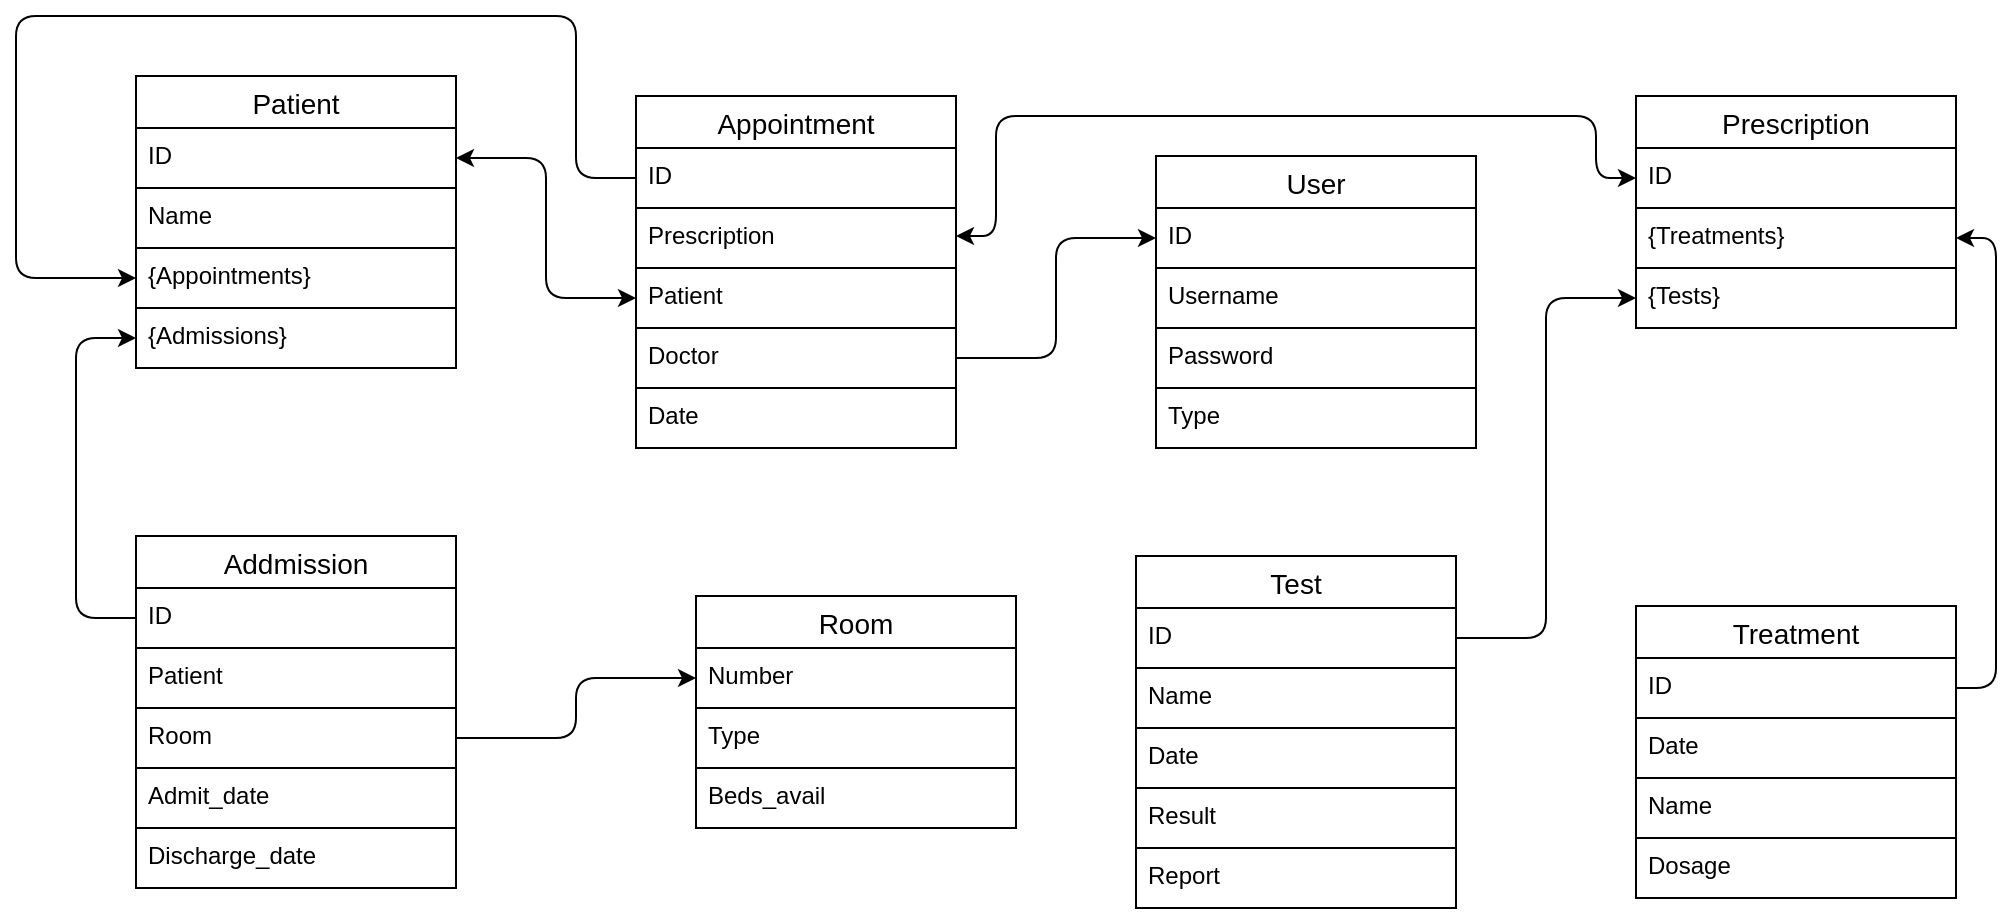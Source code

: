 <mxfile version="20.8.10" type="device"><diagram id="R2lEEEUBdFMjLlhIrx00" name="Page-1"><mxGraphModel dx="1195" dy="591" grid="1" gridSize="10" guides="1" tooltips="1" connect="1" arrows="1" fold="1" page="1" pageScale="1" pageWidth="850" pageHeight="1100" math="0" shadow="0" extFonts="Permanent Marker^https://fonts.googleapis.com/css?family=Permanent+Marker"><root><mxCell id="0"/><mxCell id="1" parent="0"/><mxCell id="oKAebkdBzKPFirqckIqB-1" value="Patient" style="swimlane;fontStyle=0;childLayout=stackLayout;horizontal=1;startSize=26;horizontalStack=0;resizeParent=1;resizeParentMax=0;resizeLast=0;collapsible=1;marginBottom=0;align=center;fontSize=14;" vertex="1" parent="1"><mxGeometry x="110" y="80" width="160" height="146" as="geometry"/></mxCell><mxCell id="oKAebkdBzKPFirqckIqB-2" value="ID" style="text;strokeColor=default;fillColor=none;spacingLeft=4;spacingRight=4;overflow=hidden;rotatable=0;points=[[0,0.5],[1,0.5]];portConstraint=eastwest;fontSize=12;" vertex="1" parent="oKAebkdBzKPFirqckIqB-1"><mxGeometry y="26" width="160" height="30" as="geometry"/></mxCell><mxCell id="oKAebkdBzKPFirqckIqB-3" value="Name" style="text;strokeColor=default;fillColor=none;spacingLeft=4;spacingRight=4;overflow=hidden;rotatable=0;points=[[0,0.5],[1,0.5]];portConstraint=eastwest;fontSize=12;" vertex="1" parent="oKAebkdBzKPFirqckIqB-1"><mxGeometry y="56" width="160" height="30" as="geometry"/></mxCell><mxCell id="oKAebkdBzKPFirqckIqB-4" value="{Appointments}" style="text;strokeColor=default;fillColor=none;spacingLeft=4;spacingRight=4;overflow=hidden;rotatable=0;points=[[0,0.5],[1,0.5]];portConstraint=eastwest;fontSize=12;" vertex="1" parent="oKAebkdBzKPFirqckIqB-1"><mxGeometry y="86" width="160" height="30" as="geometry"/></mxCell><mxCell id="oKAebkdBzKPFirqckIqB-33" value="{Admissions}" style="text;strokeColor=default;fillColor=none;spacingLeft=4;spacingRight=4;overflow=hidden;rotatable=0;points=[[0,0.5],[1,0.5]];portConstraint=eastwest;fontSize=12;" vertex="1" parent="oKAebkdBzKPFirqckIqB-1"><mxGeometry y="116" width="160" height="30" as="geometry"/></mxCell><mxCell id="oKAebkdBzKPFirqckIqB-5" value="User" style="swimlane;fontStyle=0;childLayout=stackLayout;horizontal=1;startSize=26;horizontalStack=0;resizeParent=1;resizeParentMax=0;resizeLast=0;collapsible=1;marginBottom=0;align=center;fontSize=14;strokeColor=default;" vertex="1" parent="1"><mxGeometry x="620" y="120" width="160" height="146" as="geometry"/></mxCell><mxCell id="oKAebkdBzKPFirqckIqB-6" value="ID" style="text;strokeColor=default;fillColor=none;spacingLeft=4;spacingRight=4;overflow=hidden;rotatable=0;points=[[0,0.5],[1,0.5]];portConstraint=eastwest;fontSize=12;" vertex="1" parent="oKAebkdBzKPFirqckIqB-5"><mxGeometry y="26" width="160" height="30" as="geometry"/></mxCell><mxCell id="oKAebkdBzKPFirqckIqB-7" value="Username" style="text;strokeColor=default;fillColor=none;spacingLeft=4;spacingRight=4;overflow=hidden;rotatable=0;points=[[0,0.5],[1,0.5]];portConstraint=eastwest;fontSize=12;" vertex="1" parent="oKAebkdBzKPFirqckIqB-5"><mxGeometry y="56" width="160" height="30" as="geometry"/></mxCell><mxCell id="oKAebkdBzKPFirqckIqB-8" value="Password" style="text;strokeColor=default;fillColor=none;spacingLeft=4;spacingRight=4;overflow=hidden;rotatable=0;points=[[0,0.5],[1,0.5]];portConstraint=eastwest;fontSize=12;" vertex="1" parent="oKAebkdBzKPFirqckIqB-5"><mxGeometry y="86" width="160" height="30" as="geometry"/></mxCell><mxCell id="oKAebkdBzKPFirqckIqB-36" value="Type" style="text;strokeColor=default;fillColor=none;spacingLeft=4;spacingRight=4;overflow=hidden;rotatable=0;points=[[0,0.5],[1,0.5]];portConstraint=eastwest;fontSize=12;" vertex="1" parent="oKAebkdBzKPFirqckIqB-5"><mxGeometry y="116" width="160" height="30" as="geometry"/></mxCell><mxCell id="oKAebkdBzKPFirqckIqB-9" value="Addmission" style="swimlane;fontStyle=0;childLayout=stackLayout;horizontal=1;startSize=26;horizontalStack=0;resizeParent=1;resizeParentMax=0;resizeLast=0;collapsible=1;marginBottom=0;align=center;fontSize=14;strokeColor=default;" vertex="1" parent="1"><mxGeometry x="110" y="310" width="160" height="176" as="geometry"/></mxCell><mxCell id="oKAebkdBzKPFirqckIqB-10" value="ID" style="text;strokeColor=default;fillColor=none;spacingLeft=4;spacingRight=4;overflow=hidden;rotatable=0;points=[[0,0.5],[1,0.5]];portConstraint=eastwest;fontSize=12;" vertex="1" parent="oKAebkdBzKPFirqckIqB-9"><mxGeometry y="26" width="160" height="30" as="geometry"/></mxCell><mxCell id="oKAebkdBzKPFirqckIqB-38" value="Patient" style="text;strokeColor=default;fillColor=none;spacingLeft=4;spacingRight=4;overflow=hidden;rotatable=0;points=[[0,0.5],[1,0.5]];portConstraint=eastwest;fontSize=12;" vertex="1" parent="oKAebkdBzKPFirqckIqB-9"><mxGeometry y="56" width="160" height="30" as="geometry"/></mxCell><mxCell id="oKAebkdBzKPFirqckIqB-11" value="Room" style="text;strokeColor=default;fillColor=none;spacingLeft=4;spacingRight=4;overflow=hidden;rotatable=0;points=[[0,0.5],[1,0.5]];portConstraint=eastwest;fontSize=12;" vertex="1" parent="oKAebkdBzKPFirqckIqB-9"><mxGeometry y="86" width="160" height="30" as="geometry"/></mxCell><mxCell id="oKAebkdBzKPFirqckIqB-12" value="Admit_date" style="text;strokeColor=default;fillColor=none;spacingLeft=4;spacingRight=4;overflow=hidden;rotatable=0;points=[[0,0.5],[1,0.5]];portConstraint=eastwest;fontSize=12;" vertex="1" parent="oKAebkdBzKPFirqckIqB-9"><mxGeometry y="116" width="160" height="30" as="geometry"/></mxCell><mxCell id="oKAebkdBzKPFirqckIqB-37" value="Discharge_date" style="text;strokeColor=default;fillColor=none;spacingLeft=4;spacingRight=4;overflow=hidden;rotatable=0;points=[[0,0.5],[1,0.5]];portConstraint=eastwest;fontSize=12;" vertex="1" parent="oKAebkdBzKPFirqckIqB-9"><mxGeometry y="146" width="160" height="30" as="geometry"/></mxCell><mxCell id="oKAebkdBzKPFirqckIqB-17" value="Test" style="swimlane;fontStyle=0;childLayout=stackLayout;horizontal=1;startSize=26;horizontalStack=0;resizeParent=1;resizeParentMax=0;resizeLast=0;collapsible=1;marginBottom=0;align=center;fontSize=14;strokeColor=default;" vertex="1" parent="1"><mxGeometry x="610" y="320" width="160" height="176" as="geometry"/></mxCell><mxCell id="oKAebkdBzKPFirqckIqB-18" value="ID" style="text;strokeColor=default;fillColor=none;spacingLeft=4;spacingRight=4;overflow=hidden;rotatable=0;points=[[0,0.5],[1,0.5]];portConstraint=eastwest;fontSize=12;" vertex="1" parent="oKAebkdBzKPFirqckIqB-17"><mxGeometry y="26" width="160" height="30" as="geometry"/></mxCell><mxCell id="oKAebkdBzKPFirqckIqB-19" value="Name" style="text;strokeColor=default;fillColor=none;spacingLeft=4;spacingRight=4;overflow=hidden;rotatable=0;points=[[0,0.5],[1,0.5]];portConstraint=eastwest;fontSize=12;" vertex="1" parent="oKAebkdBzKPFirqckIqB-17"><mxGeometry y="56" width="160" height="30" as="geometry"/></mxCell><mxCell id="oKAebkdBzKPFirqckIqB-47" value="Date" style="text;strokeColor=default;fillColor=none;spacingLeft=4;spacingRight=4;overflow=hidden;rotatable=0;points=[[0,0.5],[1,0.5]];portConstraint=eastwest;fontSize=12;" vertex="1" parent="oKAebkdBzKPFirqckIqB-17"><mxGeometry y="86" width="160" height="30" as="geometry"/></mxCell><mxCell id="oKAebkdBzKPFirqckIqB-20" value="Result" style="text;strokeColor=default;fillColor=none;spacingLeft=4;spacingRight=4;overflow=hidden;rotatable=0;points=[[0,0.5],[1,0.5]];portConstraint=eastwest;fontSize=12;" vertex="1" parent="oKAebkdBzKPFirqckIqB-17"><mxGeometry y="116" width="160" height="30" as="geometry"/></mxCell><mxCell id="oKAebkdBzKPFirqckIqB-39" value="Report" style="text;strokeColor=default;fillColor=none;spacingLeft=4;spacingRight=4;overflow=hidden;rotatable=0;points=[[0,0.5],[1,0.5]];portConstraint=eastwest;fontSize=12;" vertex="1" parent="oKAebkdBzKPFirqckIqB-17"><mxGeometry y="146" width="160" height="30" as="geometry"/></mxCell><mxCell id="oKAebkdBzKPFirqckIqB-21" value="Appointment" style="swimlane;fontStyle=0;childLayout=stackLayout;horizontal=1;startSize=26;horizontalStack=0;resizeParent=1;resizeParentMax=0;resizeLast=0;collapsible=1;marginBottom=0;align=center;fontSize=14;strokeColor=default;" vertex="1" parent="1"><mxGeometry x="360" y="90" width="160" height="176" as="geometry"/></mxCell><mxCell id="oKAebkdBzKPFirqckIqB-22" value="ID" style="text;strokeColor=default;fillColor=none;spacingLeft=4;spacingRight=4;overflow=hidden;rotatable=0;points=[[0,0.5],[1,0.5]];portConstraint=eastwest;fontSize=12;perimeterSpacing=0;" vertex="1" parent="oKAebkdBzKPFirqckIqB-21"><mxGeometry y="26" width="160" height="30" as="geometry"/></mxCell><mxCell id="oKAebkdBzKPFirqckIqB-24" value="Prescription" style="text;strokeColor=default;fillColor=none;spacingLeft=4;spacingRight=4;overflow=hidden;rotatable=0;points=[[0,0.5],[1,0.5]];portConstraint=eastwest;fontSize=12;" vertex="1" parent="oKAebkdBzKPFirqckIqB-21"><mxGeometry y="56" width="160" height="30" as="geometry"/></mxCell><mxCell id="oKAebkdBzKPFirqckIqB-23" value="Patient" style="text;strokeColor=default;fillColor=none;spacingLeft=4;spacingRight=4;overflow=hidden;rotatable=0;points=[[0,0.5],[1,0.5]];portConstraint=eastwest;fontSize=12;" vertex="1" parent="oKAebkdBzKPFirqckIqB-21"><mxGeometry y="86" width="160" height="30" as="geometry"/></mxCell><mxCell id="oKAebkdBzKPFirqckIqB-34" value="Doctor" style="text;strokeColor=default;fillColor=none;spacingLeft=4;spacingRight=4;overflow=hidden;rotatable=0;points=[[0,0.5],[1,0.5]];portConstraint=eastwest;fontSize=12;" vertex="1" parent="oKAebkdBzKPFirqckIqB-21"><mxGeometry y="116" width="160" height="30" as="geometry"/></mxCell><mxCell id="oKAebkdBzKPFirqckIqB-35" value="Date" style="text;strokeColor=default;fillColor=none;spacingLeft=4;spacingRight=4;overflow=hidden;rotatable=0;points=[[0,0.5],[1,0.5]];portConstraint=eastwest;fontSize=12;" vertex="1" parent="oKAebkdBzKPFirqckIqB-21"><mxGeometry y="146" width="160" height="30" as="geometry"/></mxCell><mxCell id="oKAebkdBzKPFirqckIqB-25" value="Prescription" style="swimlane;fontStyle=0;childLayout=stackLayout;horizontal=1;startSize=26;horizontalStack=0;resizeParent=1;resizeParentMax=0;resizeLast=0;collapsible=1;marginBottom=0;align=center;fontSize=14;strokeColor=default;" vertex="1" parent="1"><mxGeometry x="860" y="90" width="160" height="116" as="geometry"/></mxCell><mxCell id="oKAebkdBzKPFirqckIqB-26" value="ID" style="text;strokeColor=default;fillColor=none;spacingLeft=4;spacingRight=4;overflow=hidden;rotatable=0;points=[[0,0.5],[1,0.5]];portConstraint=eastwest;fontSize=12;" vertex="1" parent="oKAebkdBzKPFirqckIqB-25"><mxGeometry y="26" width="160" height="30" as="geometry"/></mxCell><mxCell id="oKAebkdBzKPFirqckIqB-27" value="{Treatments}" style="text;strokeColor=default;fillColor=none;spacingLeft=4;spacingRight=4;overflow=hidden;rotatable=0;points=[[0,0.5],[1,0.5]];portConstraint=eastwest;fontSize=12;" vertex="1" parent="oKAebkdBzKPFirqckIqB-25"><mxGeometry y="56" width="160" height="30" as="geometry"/></mxCell><mxCell id="oKAebkdBzKPFirqckIqB-28" value="{Tests}" style="text;strokeColor=default;fillColor=none;spacingLeft=4;spacingRight=4;overflow=hidden;rotatable=0;points=[[0,0.5],[1,0.5]];portConstraint=eastwest;fontSize=12;" vertex="1" parent="oKAebkdBzKPFirqckIqB-25"><mxGeometry y="86" width="160" height="30" as="geometry"/></mxCell><mxCell id="oKAebkdBzKPFirqckIqB-29" value="Treatment" style="swimlane;fontStyle=0;childLayout=stackLayout;horizontal=1;startSize=26;horizontalStack=0;resizeParent=1;resizeParentMax=0;resizeLast=0;collapsible=1;marginBottom=0;align=center;fontSize=14;strokeColor=default;" vertex="1" parent="1"><mxGeometry x="860" y="345" width="160" height="146" as="geometry"/></mxCell><mxCell id="oKAebkdBzKPFirqckIqB-30" value="ID" style="text;strokeColor=default;fillColor=none;spacingLeft=4;spacingRight=4;overflow=hidden;rotatable=0;points=[[0,0.5],[1,0.5]];portConstraint=eastwest;fontSize=12;" vertex="1" parent="oKAebkdBzKPFirqckIqB-29"><mxGeometry y="26" width="160" height="30" as="geometry"/></mxCell><mxCell id="oKAebkdBzKPFirqckIqB-48" value="Date" style="text;strokeColor=default;fillColor=none;spacingLeft=4;spacingRight=4;overflow=hidden;rotatable=0;points=[[0,0.5],[1,0.5]];portConstraint=eastwest;fontSize=12;" vertex="1" parent="oKAebkdBzKPFirqckIqB-29"><mxGeometry y="56" width="160" height="30" as="geometry"/></mxCell><mxCell id="oKAebkdBzKPFirqckIqB-31" value="Name" style="text;strokeColor=default;fillColor=none;spacingLeft=4;spacingRight=4;overflow=hidden;rotatable=0;points=[[0,0.5],[1,0.5]];portConstraint=eastwest;fontSize=12;" vertex="1" parent="oKAebkdBzKPFirqckIqB-29"><mxGeometry y="86" width="160" height="30" as="geometry"/></mxCell><mxCell id="oKAebkdBzKPFirqckIqB-32" value="Dosage" style="text;strokeColor=default;fillColor=none;spacingLeft=4;spacingRight=4;overflow=hidden;rotatable=0;points=[[0,0.5],[1,0.5]];portConstraint=eastwest;fontSize=12;" vertex="1" parent="oKAebkdBzKPFirqckIqB-29"><mxGeometry y="116" width="160" height="30" as="geometry"/></mxCell><mxCell id="oKAebkdBzKPFirqckIqB-52" style="orthogonalLoop=1;jettySize=auto;html=1;entryX=1;entryY=0.5;entryDx=0;entryDy=0;edgeStyle=orthogonalEdgeStyle;rounded=1;strokeColor=default;startArrow=classic;startFill=1;" edge="1" parent="1" source="oKAebkdBzKPFirqckIqB-23" target="oKAebkdBzKPFirqckIqB-2"><mxGeometry relative="1" as="geometry"/></mxCell><mxCell id="oKAebkdBzKPFirqckIqB-53" style="edgeStyle=orthogonalEdgeStyle;rounded=1;orthogonalLoop=1;jettySize=auto;html=1;entryX=0;entryY=0.5;entryDx=0;entryDy=0;strokeColor=default;" edge="1" parent="1" source="oKAebkdBzKPFirqckIqB-34" target="oKAebkdBzKPFirqckIqB-6"><mxGeometry relative="1" as="geometry"/></mxCell><mxCell id="oKAebkdBzKPFirqckIqB-13" value="Room" style="swimlane;fontStyle=0;childLayout=stackLayout;horizontal=1;startSize=26;horizontalStack=0;resizeParent=1;resizeParentMax=0;resizeLast=0;collapsible=1;marginBottom=0;align=center;fontSize=14;strokeColor=default;" vertex="1" parent="1"><mxGeometry x="390" y="340" width="160" height="116" as="geometry"/></mxCell><mxCell id="oKAebkdBzKPFirqckIqB-14" value="Number" style="text;strokeColor=default;fillColor=none;spacingLeft=4;spacingRight=4;overflow=hidden;rotatable=0;points=[[0,0.5],[1,0.5]];portConstraint=eastwest;fontSize=12;" vertex="1" parent="oKAebkdBzKPFirqckIqB-13"><mxGeometry y="26" width="160" height="30" as="geometry"/></mxCell><mxCell id="oKAebkdBzKPFirqckIqB-15" value="Type" style="text;strokeColor=default;fillColor=none;spacingLeft=4;spacingRight=4;overflow=hidden;rotatable=0;points=[[0,0.5],[1,0.5]];portConstraint=eastwest;fontSize=12;" vertex="1" parent="oKAebkdBzKPFirqckIqB-13"><mxGeometry y="56" width="160" height="30" as="geometry"/></mxCell><mxCell id="oKAebkdBzKPFirqckIqB-16" value="Beds_avail" style="text;strokeColor=default;fillColor=none;spacingLeft=4;spacingRight=4;overflow=hidden;rotatable=0;points=[[0,0.5],[1,0.5]];portConstraint=eastwest;fontSize=12;" vertex="1" parent="oKAebkdBzKPFirqckIqB-13"><mxGeometry y="86" width="160" height="30" as="geometry"/></mxCell><mxCell id="oKAebkdBzKPFirqckIqB-55" style="edgeStyle=orthogonalEdgeStyle;rounded=1;orthogonalLoop=1;jettySize=auto;html=1;entryX=1;entryY=0.5;entryDx=0;entryDy=0;strokeColor=default;endArrow=none;endFill=0;startArrow=classic;startFill=1;" edge="1" parent="1" source="oKAebkdBzKPFirqckIqB-27" target="oKAebkdBzKPFirqckIqB-30"><mxGeometry relative="1" as="geometry"><Array as="points"><mxPoint x="1040" y="161"/><mxPoint x="1040" y="386"/></Array></mxGeometry></mxCell><mxCell id="oKAebkdBzKPFirqckIqB-56" style="edgeStyle=orthogonalEdgeStyle;rounded=1;orthogonalLoop=1;jettySize=auto;html=1;strokeColor=default;endArrow=none;endFill=0;startArrow=classic;startFill=1;" edge="1" parent="1" source="oKAebkdBzKPFirqckIqB-28" target="oKAebkdBzKPFirqckIqB-18"><mxGeometry relative="1" as="geometry"/></mxCell><mxCell id="oKAebkdBzKPFirqckIqB-57" style="edgeStyle=orthogonalEdgeStyle;rounded=1;orthogonalLoop=1;jettySize=auto;html=1;entryX=0;entryY=0.5;entryDx=0;entryDy=0;strokeColor=default;" edge="1" parent="1" source="oKAebkdBzKPFirqckIqB-11" target="oKAebkdBzKPFirqckIqB-14"><mxGeometry relative="1" as="geometry"/></mxCell><mxCell id="oKAebkdBzKPFirqckIqB-58" style="edgeStyle=orthogonalEdgeStyle;rounded=1;orthogonalLoop=1;jettySize=auto;html=1;strokeColor=default;startArrow=classic;startFill=1;" edge="1" parent="1" source="oKAebkdBzKPFirqckIqB-24" target="oKAebkdBzKPFirqckIqB-26"><mxGeometry relative="1" as="geometry"><Array as="points"><mxPoint x="540" y="160"/><mxPoint x="540" y="100"/><mxPoint x="840" y="100"/><mxPoint x="840" y="131"/></Array></mxGeometry></mxCell><mxCell id="oKAebkdBzKPFirqckIqB-60" style="edgeStyle=orthogonalEdgeStyle;rounded=1;orthogonalLoop=1;jettySize=auto;html=1;entryX=0;entryY=0.5;entryDx=0;entryDy=0;strokeColor=default;endArrow=none;endFill=0;startArrow=classic;startFill=1;" edge="1" parent="1" source="oKAebkdBzKPFirqckIqB-33" target="oKAebkdBzKPFirqckIqB-10"><mxGeometry relative="1" as="geometry"><Array as="points"><mxPoint x="80" y="211"/><mxPoint x="80" y="351"/></Array></mxGeometry></mxCell><mxCell id="oKAebkdBzKPFirqckIqB-65" style="edgeStyle=orthogonalEdgeStyle;rounded=1;orthogonalLoop=1;jettySize=auto;html=1;entryX=0;entryY=0.5;entryDx=0;entryDy=0;strokeColor=default;startArrow=classic;startFill=1;endArrow=none;endFill=0;" edge="1" parent="1" source="oKAebkdBzKPFirqckIqB-4" target="oKAebkdBzKPFirqckIqB-22"><mxGeometry relative="1" as="geometry"><Array as="points"><mxPoint x="50" y="181"/><mxPoint x="50" y="50"/><mxPoint x="330" y="50"/><mxPoint x="330" y="131"/></Array></mxGeometry></mxCell></root></mxGraphModel></diagram></mxfile>